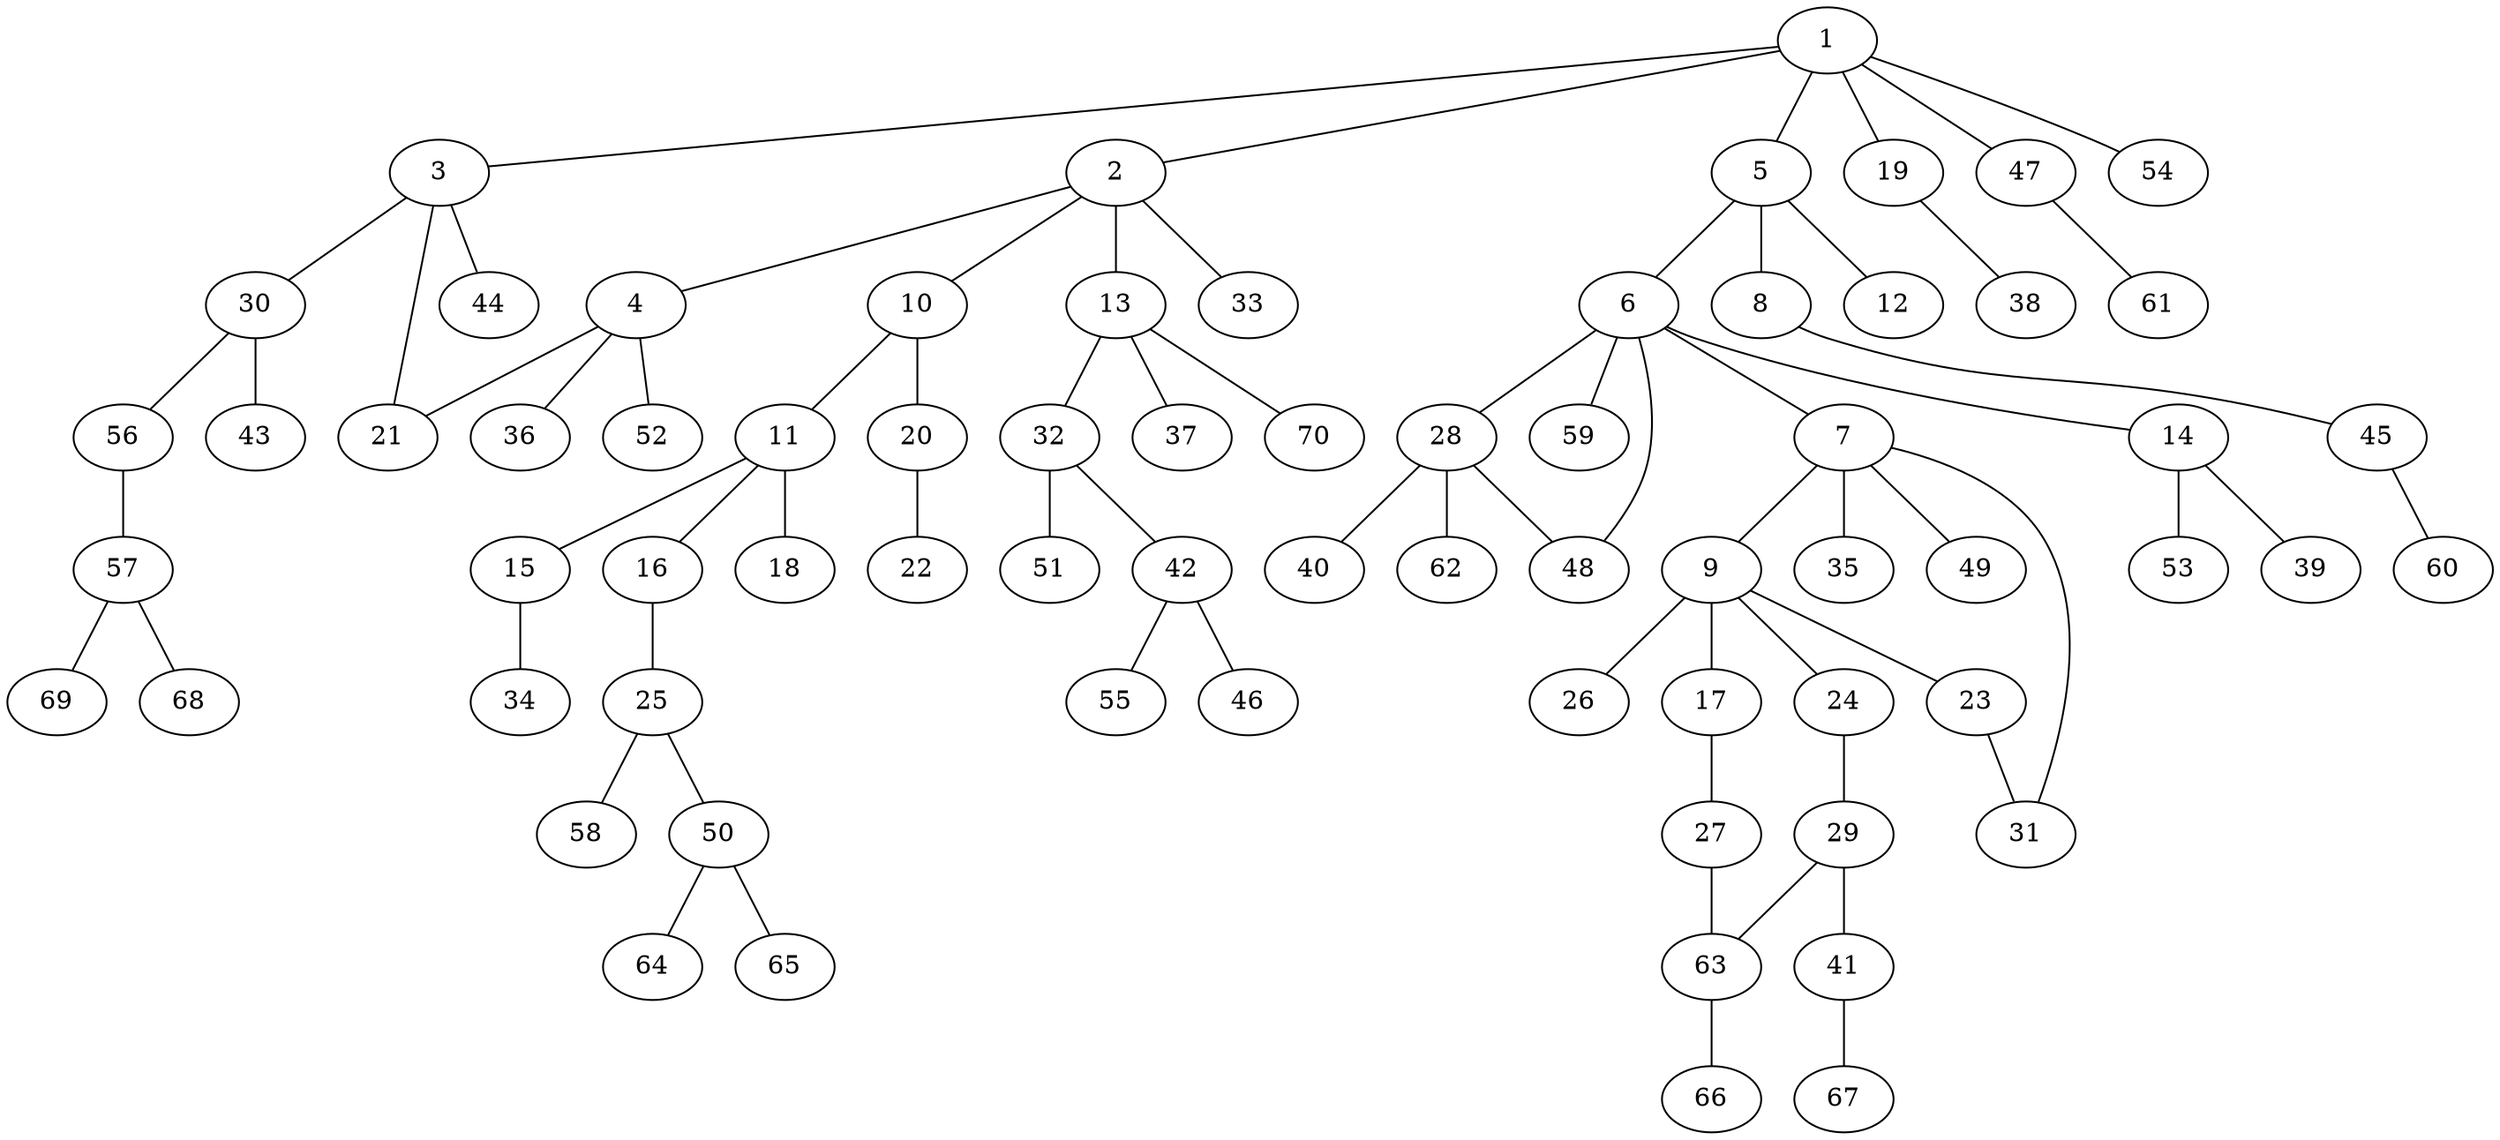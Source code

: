 graph graphname {1--2
1--3
1--5
1--19
1--47
1--54
2--4
2--10
2--13
2--33
3--21
3--30
3--44
4--21
4--36
4--52
5--6
5--8
5--12
6--7
6--14
6--28
6--48
6--59
7--9
7--31
7--35
7--49
8--45
9--17
9--23
9--24
9--26
10--11
10--20
11--15
11--16
11--18
13--32
13--37
13--70
14--39
14--53
15--34
16--25
17--27
19--38
20--22
23--31
24--29
25--50
25--58
27--63
28--40
28--48
28--62
29--41
29--63
30--43
30--56
32--42
32--51
41--67
42--46
42--55
45--60
47--61
50--64
50--65
56--57
57--68
57--69
63--66
}
